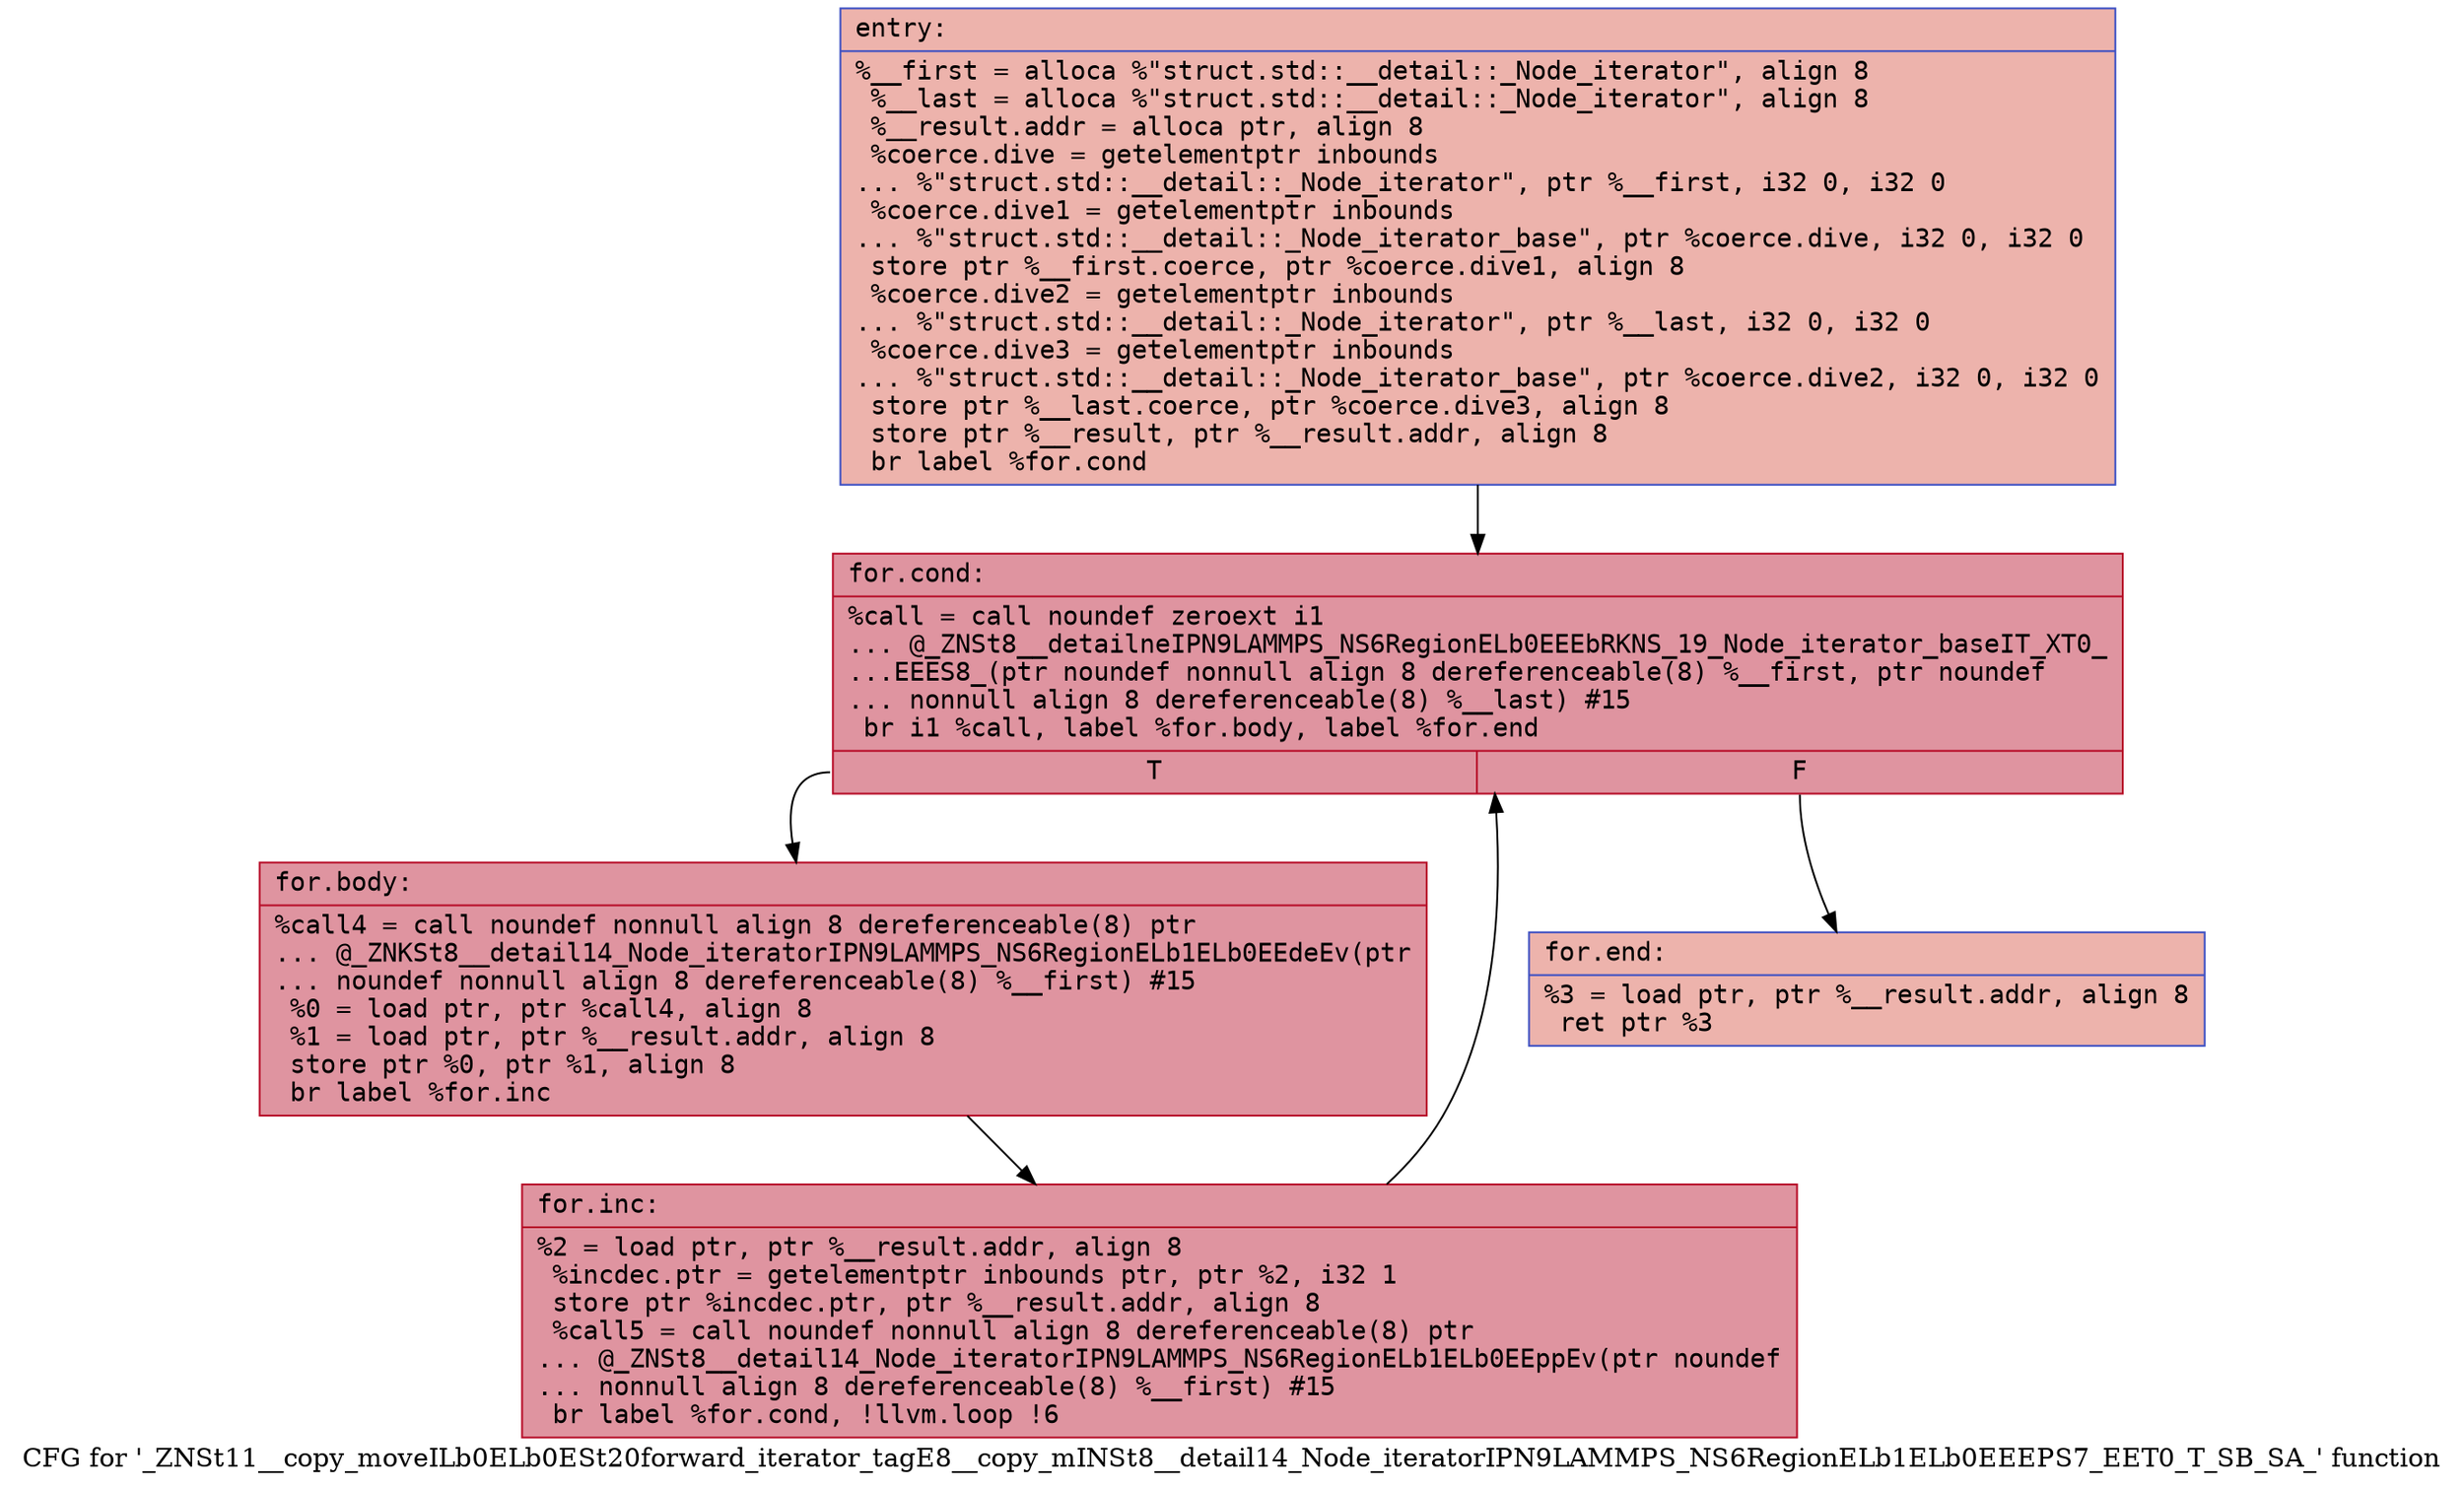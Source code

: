 digraph "CFG for '_ZNSt11__copy_moveILb0ELb0ESt20forward_iterator_tagE8__copy_mINSt8__detail14_Node_iteratorIPN9LAMMPS_NS6RegionELb1ELb0EEEPS7_EET0_T_SB_SA_' function" {
	label="CFG for '_ZNSt11__copy_moveILb0ELb0ESt20forward_iterator_tagE8__copy_mINSt8__detail14_Node_iteratorIPN9LAMMPS_NS6RegionELb1ELb0EEEPS7_EET0_T_SB_SA_' function";

	Node0x561837fad9e0 [shape=record,color="#3d50c3ff", style=filled, fillcolor="#d6524470" fontname="Courier",label="{entry:\l|  %__first = alloca %\"struct.std::__detail::_Node_iterator\", align 8\l  %__last = alloca %\"struct.std::__detail::_Node_iterator\", align 8\l  %__result.addr = alloca ptr, align 8\l  %coerce.dive = getelementptr inbounds\l... %\"struct.std::__detail::_Node_iterator\", ptr %__first, i32 0, i32 0\l  %coerce.dive1 = getelementptr inbounds\l... %\"struct.std::__detail::_Node_iterator_base\", ptr %coerce.dive, i32 0, i32 0\l  store ptr %__first.coerce, ptr %coerce.dive1, align 8\l  %coerce.dive2 = getelementptr inbounds\l... %\"struct.std::__detail::_Node_iterator\", ptr %__last, i32 0, i32 0\l  %coerce.dive3 = getelementptr inbounds\l... %\"struct.std::__detail::_Node_iterator_base\", ptr %coerce.dive2, i32 0, i32 0\l  store ptr %__last.coerce, ptr %coerce.dive3, align 8\l  store ptr %__result, ptr %__result.addr, align 8\l  br label %for.cond\l}"];
	Node0x561837fad9e0 -> Node0x561837fadf10[tooltip="entry -> for.cond\nProbability 100.00%" ];
	Node0x561837fadf10 [shape=record,color="#b70d28ff", style=filled, fillcolor="#b70d2870" fontname="Courier",label="{for.cond:\l|  %call = call noundef zeroext i1\l... @_ZNSt8__detailneIPN9LAMMPS_NS6RegionELb0EEEbRKNS_19_Node_iterator_baseIT_XT0_\l...EEES8_(ptr noundef nonnull align 8 dereferenceable(8) %__first, ptr noundef\l... nonnull align 8 dereferenceable(8) %__last) #15\l  br i1 %call, label %for.body, label %for.end\l|{<s0>T|<s1>F}}"];
	Node0x561837fadf10:s0 -> Node0x561837fae310[tooltip="for.cond -> for.body\nProbability 96.88%" ];
	Node0x561837fadf10:s1 -> Node0x561837fae390[tooltip="for.cond -> for.end\nProbability 3.12%" ];
	Node0x561837fae310 [shape=record,color="#b70d28ff", style=filled, fillcolor="#b70d2870" fontname="Courier",label="{for.body:\l|  %call4 = call noundef nonnull align 8 dereferenceable(8) ptr\l... @_ZNKSt8__detail14_Node_iteratorIPN9LAMMPS_NS6RegionELb1ELb0EEdeEv(ptr\l... noundef nonnull align 8 dereferenceable(8) %__first) #15\l  %0 = load ptr, ptr %call4, align 8\l  %1 = load ptr, ptr %__result.addr, align 8\l  store ptr %0, ptr %1, align 8\l  br label %for.inc\l}"];
	Node0x561837fae310 -> Node0x561837fae490[tooltip="for.body -> for.inc\nProbability 100.00%" ];
	Node0x561837fae490 [shape=record,color="#b70d28ff", style=filled, fillcolor="#b70d2870" fontname="Courier",label="{for.inc:\l|  %2 = load ptr, ptr %__result.addr, align 8\l  %incdec.ptr = getelementptr inbounds ptr, ptr %2, i32 1\l  store ptr %incdec.ptr, ptr %__result.addr, align 8\l  %call5 = call noundef nonnull align 8 dereferenceable(8) ptr\l... @_ZNSt8__detail14_Node_iteratorIPN9LAMMPS_NS6RegionELb1ELb0EEppEv(ptr noundef\l... nonnull align 8 dereferenceable(8) %__first) #15\l  br label %for.cond, !llvm.loop !6\l}"];
	Node0x561837fae490 -> Node0x561837fadf10[tooltip="for.inc -> for.cond\nProbability 100.00%" ];
	Node0x561837fae390 [shape=record,color="#3d50c3ff", style=filled, fillcolor="#d6524470" fontname="Courier",label="{for.end:\l|  %3 = load ptr, ptr %__result.addr, align 8\l  ret ptr %3\l}"];
}

